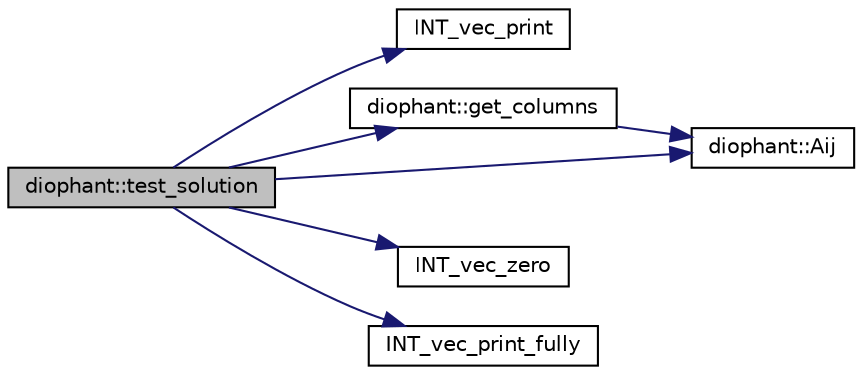 digraph "diophant::test_solution"
{
  edge [fontname="Helvetica",fontsize="10",labelfontname="Helvetica",labelfontsize="10"];
  node [fontname="Helvetica",fontsize="10",shape=record];
  rankdir="LR";
  Node826 [label="diophant::test_solution",height=0.2,width=0.4,color="black", fillcolor="grey75", style="filled", fontcolor="black"];
  Node826 -> Node827 [color="midnightblue",fontsize="10",style="solid",fontname="Helvetica"];
  Node827 [label="INT_vec_print",height=0.2,width=0.4,color="black", fillcolor="white", style="filled",URL="$df/dbf/sajeeb_8_c.html#a79a5901af0b47dd0d694109543c027fe"];
  Node826 -> Node828 [color="midnightblue",fontsize="10",style="solid",fontname="Helvetica"];
  Node828 [label="diophant::get_columns",height=0.2,width=0.4,color="black", fillcolor="white", style="filled",URL="$d7/d9c/classdiophant.html#a394c08d30cf6df92f3d79ef52d0cff08"];
  Node828 -> Node829 [color="midnightblue",fontsize="10",style="solid",fontname="Helvetica"];
  Node829 [label="diophant::Aij",height=0.2,width=0.4,color="black", fillcolor="white", style="filled",URL="$d7/d9c/classdiophant.html#af86d3bf833485e2f2d7b4a19288fc698"];
  Node826 -> Node830 [color="midnightblue",fontsize="10",style="solid",fontname="Helvetica"];
  Node830 [label="INT_vec_zero",height=0.2,width=0.4,color="black", fillcolor="white", style="filled",URL="$df/dbf/sajeeb_8_c.html#aa8c9c7977203577026080f546fe4980f"];
  Node826 -> Node829 [color="midnightblue",fontsize="10",style="solid",fontname="Helvetica"];
  Node826 -> Node831 [color="midnightblue",fontsize="10",style="solid",fontname="Helvetica"];
  Node831 [label="INT_vec_print_fully",height=0.2,width=0.4,color="black", fillcolor="white", style="filled",URL="$df/dbf/sajeeb_8_c.html#aff2e5a86c89315b7cec22a5a77f94a25"];
}
